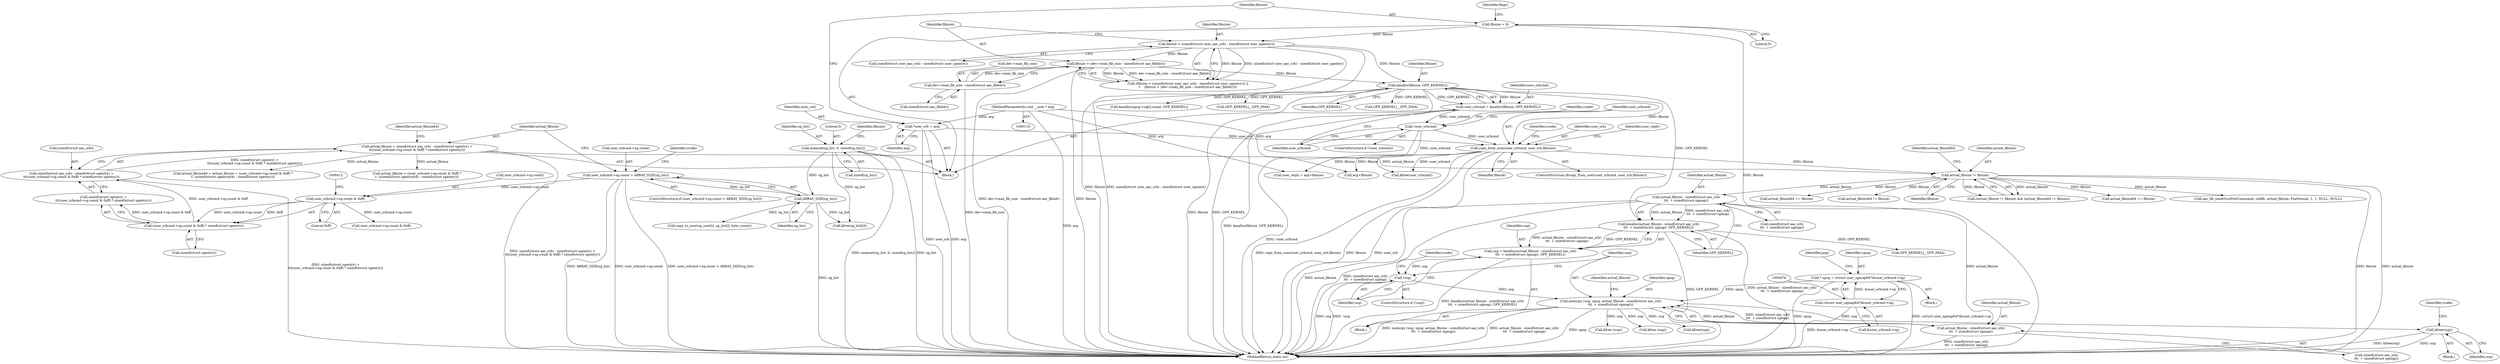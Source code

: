 digraph "0_linux_b4789b8e6be3151a955ade74872822f30e8cd914@API" {
"1000778" [label="(Call,kfree(usg))"];
"1000725" [label="(Call,memcpy (usg, upsg, actual_fibsize - sizeof(struct aac_srb)\n\t\t\t  + sizeof(struct sgmap)))"];
"1000717" [label="(Call,!usg)"];
"1000705" [label="(Call,usg = kmalloc(actual_fibsize - sizeof(struct aac_srb)\n\t\t\t  + sizeof(struct sgmap), GFP_KERNEL))"];
"1000707" [label="(Call,kmalloc(actual_fibsize - sizeof(struct aac_srb)\n\t\t\t  + sizeof(struct sgmap), GFP_KERNEL))"];
"1000708" [label="(Call,actual_fibsize - sizeof(struct aac_srb)\n\t\t\t  + sizeof(struct sgmap))"];
"1000432" [label="(Call,actual_fibsize != fibsize)"];
"1000395" [label="(Call,actual_fibsize = sizeof(struct aac_srb) - sizeof(struct sgentry) +\n\t\t((user_srbcmd->sg.count & 0xff) * sizeof(struct sgentry)))"];
"1000397" [label="(Call,sizeof(struct aac_srb) - sizeof(struct sgentry) +\n\t\t((user_srbcmd->sg.count & 0xff) * sizeof(struct sgentry)))"];
"1000403" [label="(Call,(user_srbcmd->sg.count & 0xff) * sizeof(struct sgentry))"];
"1000404" [label="(Call,user_srbcmd->sg.count & 0xff)"];
"1000381" [label="(Call,user_srbcmd->sg.count > ARRAY_SIZE(sg_list))"];
"1000387" [label="(Call,ARRAY_SIZE(sg_list))"];
"1000208" [label="(Call,memset(sg_list, 0, sizeof(sg_list)))"];
"1000267" [label="(Call,copy_from_user(user_srbcmd, user_srb,fibsize))"];
"1000258" [label="(Call,!user_srbcmd)"];
"1000252" [label="(Call,user_srbcmd = kmalloc(fibsize, GFP_KERNEL))"];
"1000254" [label="(Call,kmalloc(fibsize, GFP_KERNEL))"];
"1000238" [label="(Call,fibsize > (dev->max_fib_size - sizeof(struct aac_fibhdr)))"];
"1000231" [label="(Call,fibsize < (sizeof(struct user_aac_srb) - sizeof(struct user_sgentry)))"];
"1000136" [label="(Call,fibsize = 0)"];
"1000240" [label="(Call,dev->max_fib_size - sizeof(struct aac_fibhdr))"];
"1000130" [label="(Call,*user_srb = arg)"];
"1000117" [label="(MethodParameterIn,void __user * arg)"];
"1000473" [label="(Call,* upsg = (struct user_sgmap64*)&user_srbcmd->sg)"];
"1000475" [label="(Call,(struct user_sgmap64*)&user_srbcmd->sg)"];
"1000728" [label="(Call,actual_fibsize - sizeof(struct aac_srb)\n\t\t\t  + sizeof(struct sgmap))"];
"1000388" [label="(Identifier,sg_list)"];
"1000230" [label="(Call,(fibsize < (sizeof(struct user_aac_srb) - sizeof(struct user_sgentry))) ||\n\t    (fibsize > (dev->max_fib_size - sizeof(struct aac_fibhdr))))"];
"1000391" [label="(Identifier,rcode)"];
"1000131" [label="(Identifier,user_srb)"];
"1000232" [label="(Identifier,fibsize)"];
"1000256" [label="(Identifier,GFP_KERNEL)"];
"1000141" [label="(Identifier,flags)"];
"1000267" [label="(Call,copy_from_user(user_srbcmd, user_srb,fibsize))"];
"1000777" [label="(Block,)"];
"1000703" [label="(Block,)"];
"1000717" [label="(Call,!usg)"];
"1000396" [label="(Identifier,actual_fibsize)"];
"1000258" [label="(Call,!user_srbcmd)"];
"1000252" [label="(Call,user_srbcmd = kmalloc(fibsize, GFP_KERNEL))"];
"1000926" [label="(Call,kfree (usg))"];
"1000483" [label="(Identifier,psg)"];
"1000130" [label="(Call,*user_srb = arg)"];
"1000728" [label="(Call,actual_fibsize - sizeof(struct aac_srb)\n\t\t\t  + sizeof(struct sgmap))"];
"1000380" [label="(ControlStructure,if (user_srbcmd->sg.count > ARRAY_SIZE(sg_list)))"];
"1000209" [label="(Identifier,sg_list)"];
"1000395" [label="(Call,actual_fibsize = sizeof(struct aac_srb) - sizeof(struct sgentry) +\n\t\t((user_srbcmd->sg.count & 0xff) * sizeof(struct sgentry)))"];
"1000266" [label="(ControlStructure,if(copy_from_user(user_srbcmd, user_srb,fibsize)))"];
"1000241" [label="(Call,dev->max_fib_size)"];
"1000716" [label="(ControlStructure,if (!usg))"];
"1000708" [label="(Call,actual_fibsize - sizeof(struct aac_srb)\n\t\t\t  + sizeof(struct sgmap))"];
"1000553" [label="(Call,GFP_KERNEL|__GFP_DMA)"];
"1000137" [label="(Identifier,fibsize)"];
"1000231" [label="(Call,fibsize < (sizeof(struct user_aac_srb) - sizeof(struct user_sgentry)))"];
"1000239" [label="(Identifier,fibsize)"];
"1000473" [label="(Call,* upsg = (struct user_sgmap64*)&user_srbcmd->sg)"];
"1000270" [label="(Identifier,fibsize)"];
"1000411" [label="(Call,sizeof(struct sgentry))"];
"1000435" [label="(Call,actual_fibsize64 != fibsize)"];
"1001457" [label="(Call,kfree(user_srbcmd))"];
"1000255" [label="(Identifier,fibsize)"];
"1000726" [label="(Identifier,usg)"];
"1000706" [label="(Identifier,usg)"];
"1000434" [label="(Identifier,fibsize)"];
"1000418" [label="(Call,user_srbcmd->sg.count & 0xff)"];
"1000727" [label="(Identifier,upsg)"];
"1000436" [label="(Identifier,actual_fibsize64)"];
"1000397" [label="(Call,sizeof(struct aac_srb) - sizeof(struct sgentry) +\n\t\t((user_srbcmd->sg.count & 0xff) * sizeof(struct sgentry)))"];
"1000414" [label="(Identifier,actual_fibsize64)"];
"1000477" [label="(Call,&user_srbcmd->sg)"];
"1000278" [label="(Identifier,user_reply)"];
"1000269" [label="(Identifier,user_srb)"];
"1000240" [label="(Call,dev->max_fib_size - sizeof(struct aac_fibhdr))"];
"1000475" [label="(Call,(struct user_sgmap64*)&user_srbcmd->sg)"];
"1000707" [label="(Call,kmalloc(actual_fibsize - sizeof(struct aac_srb)\n\t\t\t  + sizeof(struct sgmap), GFP_KERNEL))"];
"1000718" [label="(Identifier,usg)"];
"1000433" [label="(Identifier,actual_fibsize)"];
"1000382" [label="(Call,user_srbcmd->sg.count)"];
"1001215" [label="(Call,kmalloc(upsg->sg[i].count, GFP_KERNEL))"];
"1000779" [label="(Identifier,usg)"];
"1001035" [label="(Call,GFP_KERNEL|__GFP_DMA)"];
"1000410" [label="(Literal,0xff)"];
"1000208" [label="(Call,memset(sg_list, 0, sizeof(sg_list)))"];
"1000725" [label="(Call,memcpy (usg, upsg, actual_fibsize - sizeof(struct aac_srb)\n\t\t\t  + sizeof(struct sgmap)))"];
"1000802" [label="(Call,kfree(usg))"];
"1000244" [label="(Call,sizeof(struct aac_fibhdr))"];
"1000233" [label="(Call,sizeof(struct user_aac_srb) - sizeof(struct user_sgentry))"];
"1000474" [label="(Identifier,upsg)"];
"1000431" [label="(Call,(actual_fibsize != fibsize) && (actual_fibsize64 != fibsize))"];
"1000277" [label="(Call,user_reply = arg+fibsize)"];
"1000710" [label="(Call,sizeof(struct aac_srb)\n\t\t\t  + sizeof(struct sgmap))"];
"1000405" [label="(Call,user_srbcmd->sg.count)"];
"1000709" [label="(Identifier,actual_fibsize)"];
"1000398" [label="(Call,sizeof(struct aac_srb))"];
"1000268" [label="(Identifier,user_srbcmd)"];
"1000238" [label="(Call,fibsize > (dev->max_fib_size - sizeof(struct aac_fibhdr)))"];
"1000262" [label="(Identifier,rcode)"];
"1000415" [label="(Call,actual_fibsize + (user_srbcmd->sg.count & 0xff) *\n\t  (sizeof(struct sgentry64) - sizeof(struct sgentry)))"];
"1000387" [label="(Call,ARRAY_SIZE(sg_list))"];
"1000795" [label="(Call,GFP_KERNEL|__GFP_DMA)"];
"1000381" [label="(Call,user_srbcmd->sg.count > ARRAY_SIZE(sg_list))"];
"1000132" [label="(Identifier,arg)"];
"1000259" [label="(Identifier,user_srbcmd)"];
"1000257" [label="(ControlStructure,if (!user_srbcmd))"];
"1000136" [label="(Call,fibsize = 0)"];
"1000210" [label="(Literal,0)"];
"1000273" [label="(Identifier,rcode)"];
"1000279" [label="(Call,arg+fibsize)"];
"1000491" [label="(Call,actual_fibsize64 == fibsize)"];
"1000471" [label="(Block,)"];
"1000118" [label="(Block,)"];
"1000778" [label="(Call,kfree(usg))"];
"1001424" [label="(Call,copy_to_user(sg_user[i], sg_list[i], byte_count))"];
"1000138" [label="(Literal,0)"];
"1000413" [label="(Call,actual_fibsize64 = actual_fibsize + (user_srbcmd->sg.count & 0xff) *\n\t  (sizeof(struct sgentry64) - sizeof(struct sgentry)))"];
"1001469" [label="(Call,kfree(sg_list[i]))"];
"1000403" [label="(Call,(user_srbcmd->sg.count & 0xff) * sizeof(struct sgentry))"];
"1001346" [label="(Call,aac_fib_send(ScsiPortCommand, srbfib, actual_fibsize, FsaNormal, 1, 1, NULL, NULL))"];
"1000216" [label="(Identifier,fibsize)"];
"1000851" [label="(Call,kfree (usg))"];
"1001485" [label="(MethodReturn,static int)"];
"1000253" [label="(Identifier,user_srbcmd)"];
"1000117" [label="(MethodParameterIn,void __user * arg)"];
"1000736" [label="(Identifier,actual_fibsize)"];
"1000400" [label="(Call,sizeof(struct sgentry) +\n\t\t((user_srbcmd->sg.count & 0xff) * sizeof(struct sgentry)))"];
"1000254" [label="(Call,kmalloc(fibsize, GFP_KERNEL))"];
"1000211" [label="(Call,sizeof(sg_list))"];
"1000705" [label="(Call,usg = kmalloc(actual_fibsize - sizeof(struct aac_srb)\n\t\t\t  + sizeof(struct sgmap), GFP_KERNEL))"];
"1000970" [label="(Call,actual_fibsize64 == fibsize)"];
"1000729" [label="(Identifier,actual_fibsize)"];
"1000730" [label="(Call,sizeof(struct aac_srb)\n\t\t\t  + sizeof(struct sgmap))"];
"1000781" [label="(Identifier,rcode)"];
"1000721" [label="(Identifier,rcode)"];
"1000715" [label="(Identifier,GFP_KERNEL)"];
"1000432" [label="(Call,actual_fibsize != fibsize)"];
"1000404" [label="(Call,user_srbcmd->sg.count & 0xff)"];
"1000778" -> "1000777"  [label="AST: "];
"1000778" -> "1000779"  [label="CFG: "];
"1000779" -> "1000778"  [label="AST: "];
"1000781" -> "1000778"  [label="CFG: "];
"1000778" -> "1001485"  [label="DDG: kfree(usg)"];
"1000778" -> "1001485"  [label="DDG: usg"];
"1000725" -> "1000778"  [label="DDG: usg"];
"1000725" -> "1000703"  [label="AST: "];
"1000725" -> "1000728"  [label="CFG: "];
"1000726" -> "1000725"  [label="AST: "];
"1000727" -> "1000725"  [label="AST: "];
"1000728" -> "1000725"  [label="AST: "];
"1000736" -> "1000725"  [label="CFG: "];
"1000725" -> "1001485"  [label="DDG: upsg"];
"1000725" -> "1001485"  [label="DDG: memcpy (usg, upsg, actual_fibsize - sizeof(struct aac_srb)\n\t\t\t  + sizeof(struct sgmap))"];
"1000725" -> "1001485"  [label="DDG: actual_fibsize - sizeof(struct aac_srb)\n\t\t\t  + sizeof(struct sgmap)"];
"1000717" -> "1000725"  [label="DDG: usg"];
"1000473" -> "1000725"  [label="DDG: upsg"];
"1000728" -> "1000725"  [label="DDG: actual_fibsize"];
"1000728" -> "1000725"  [label="DDG: sizeof(struct aac_srb)\n\t\t\t  + sizeof(struct sgmap)"];
"1000725" -> "1000802"  [label="DDG: usg"];
"1000725" -> "1000851"  [label="DDG: usg"];
"1000725" -> "1000926"  [label="DDG: usg"];
"1000717" -> "1000716"  [label="AST: "];
"1000717" -> "1000718"  [label="CFG: "];
"1000718" -> "1000717"  [label="AST: "];
"1000721" -> "1000717"  [label="CFG: "];
"1000726" -> "1000717"  [label="CFG: "];
"1000717" -> "1001485"  [label="DDG: !usg"];
"1000717" -> "1001485"  [label="DDG: usg"];
"1000705" -> "1000717"  [label="DDG: usg"];
"1000705" -> "1000703"  [label="AST: "];
"1000705" -> "1000707"  [label="CFG: "];
"1000706" -> "1000705"  [label="AST: "];
"1000707" -> "1000705"  [label="AST: "];
"1000718" -> "1000705"  [label="CFG: "];
"1000705" -> "1001485"  [label="DDG: kmalloc(actual_fibsize - sizeof(struct aac_srb)\n\t\t\t  + sizeof(struct sgmap), GFP_KERNEL)"];
"1000707" -> "1000705"  [label="DDG: actual_fibsize - sizeof(struct aac_srb)\n\t\t\t  + sizeof(struct sgmap)"];
"1000707" -> "1000705"  [label="DDG: GFP_KERNEL"];
"1000707" -> "1000715"  [label="CFG: "];
"1000708" -> "1000707"  [label="AST: "];
"1000715" -> "1000707"  [label="AST: "];
"1000707" -> "1001485"  [label="DDG: GFP_KERNEL"];
"1000707" -> "1001485"  [label="DDG: actual_fibsize - sizeof(struct aac_srb)\n\t\t\t  + sizeof(struct sgmap)"];
"1000708" -> "1000707"  [label="DDG: actual_fibsize"];
"1000708" -> "1000707"  [label="DDG: sizeof(struct aac_srb)\n\t\t\t  + sizeof(struct sgmap)"];
"1000254" -> "1000707"  [label="DDG: GFP_KERNEL"];
"1000707" -> "1000795"  [label="DDG: GFP_KERNEL"];
"1000708" -> "1000710"  [label="CFG: "];
"1000709" -> "1000708"  [label="AST: "];
"1000710" -> "1000708"  [label="AST: "];
"1000715" -> "1000708"  [label="CFG: "];
"1000708" -> "1001485"  [label="DDG: actual_fibsize"];
"1000708" -> "1001485"  [label="DDG: sizeof(struct aac_srb)\n\t\t\t  + sizeof(struct sgmap)"];
"1000432" -> "1000708"  [label="DDG: actual_fibsize"];
"1000708" -> "1000728"  [label="DDG: actual_fibsize"];
"1000432" -> "1000431"  [label="AST: "];
"1000432" -> "1000434"  [label="CFG: "];
"1000433" -> "1000432"  [label="AST: "];
"1000434" -> "1000432"  [label="AST: "];
"1000436" -> "1000432"  [label="CFG: "];
"1000431" -> "1000432"  [label="CFG: "];
"1000432" -> "1001485"  [label="DDG: fibsize"];
"1000432" -> "1001485"  [label="DDG: actual_fibsize"];
"1000432" -> "1000431"  [label="DDG: actual_fibsize"];
"1000432" -> "1000431"  [label="DDG: fibsize"];
"1000395" -> "1000432"  [label="DDG: actual_fibsize"];
"1000267" -> "1000432"  [label="DDG: fibsize"];
"1000432" -> "1000435"  [label="DDG: fibsize"];
"1000432" -> "1000491"  [label="DDG: fibsize"];
"1000432" -> "1000970"  [label="DDG: fibsize"];
"1000432" -> "1001346"  [label="DDG: actual_fibsize"];
"1000395" -> "1000118"  [label="AST: "];
"1000395" -> "1000397"  [label="CFG: "];
"1000396" -> "1000395"  [label="AST: "];
"1000397" -> "1000395"  [label="AST: "];
"1000414" -> "1000395"  [label="CFG: "];
"1000395" -> "1001485"  [label="DDG: sizeof(struct aac_srb) - sizeof(struct sgentry) +\n\t\t((user_srbcmd->sg.count & 0xff) * sizeof(struct sgentry))"];
"1000397" -> "1000395"  [label="DDG: sizeof(struct sgentry) +\n\t\t((user_srbcmd->sg.count & 0xff) * sizeof(struct sgentry))"];
"1000395" -> "1000413"  [label="DDG: actual_fibsize"];
"1000395" -> "1000415"  [label="DDG: actual_fibsize"];
"1000397" -> "1000400"  [label="CFG: "];
"1000398" -> "1000397"  [label="AST: "];
"1000400" -> "1000397"  [label="AST: "];
"1000397" -> "1001485"  [label="DDG: sizeof(struct sgentry) +\n\t\t((user_srbcmd->sg.count & 0xff) * sizeof(struct sgentry))"];
"1000403" -> "1000397"  [label="DDG: user_srbcmd->sg.count & 0xff"];
"1000403" -> "1000400"  [label="AST: "];
"1000403" -> "1000411"  [label="CFG: "];
"1000404" -> "1000403"  [label="AST: "];
"1000411" -> "1000403"  [label="AST: "];
"1000400" -> "1000403"  [label="CFG: "];
"1000403" -> "1000400"  [label="DDG: user_srbcmd->sg.count & 0xff"];
"1000404" -> "1000403"  [label="DDG: user_srbcmd->sg.count"];
"1000404" -> "1000403"  [label="DDG: 0xff"];
"1000404" -> "1000410"  [label="CFG: "];
"1000405" -> "1000404"  [label="AST: "];
"1000410" -> "1000404"  [label="AST: "];
"1000412" -> "1000404"  [label="CFG: "];
"1000381" -> "1000404"  [label="DDG: user_srbcmd->sg.count"];
"1000404" -> "1000418"  [label="DDG: user_srbcmd->sg.count"];
"1000381" -> "1000380"  [label="AST: "];
"1000381" -> "1000387"  [label="CFG: "];
"1000382" -> "1000381"  [label="AST: "];
"1000387" -> "1000381"  [label="AST: "];
"1000391" -> "1000381"  [label="CFG: "];
"1000396" -> "1000381"  [label="CFG: "];
"1000381" -> "1001485"  [label="DDG: ARRAY_SIZE(sg_list)"];
"1000381" -> "1001485"  [label="DDG: user_srbcmd->sg.count"];
"1000381" -> "1001485"  [label="DDG: user_srbcmd->sg.count > ARRAY_SIZE(sg_list)"];
"1000387" -> "1000381"  [label="DDG: sg_list"];
"1000387" -> "1000388"  [label="CFG: "];
"1000388" -> "1000387"  [label="AST: "];
"1000387" -> "1001485"  [label="DDG: sg_list"];
"1000208" -> "1000387"  [label="DDG: sg_list"];
"1000387" -> "1001424"  [label="DDG: sg_list"];
"1000387" -> "1001469"  [label="DDG: sg_list"];
"1000208" -> "1000118"  [label="AST: "];
"1000208" -> "1000211"  [label="CFG: "];
"1000209" -> "1000208"  [label="AST: "];
"1000210" -> "1000208"  [label="AST: "];
"1000211" -> "1000208"  [label="AST: "];
"1000216" -> "1000208"  [label="CFG: "];
"1000208" -> "1001485"  [label="DDG: sg_list"];
"1000208" -> "1001485"  [label="DDG: memset(sg_list, 0, sizeof(sg_list))"];
"1000208" -> "1001469"  [label="DDG: sg_list"];
"1000267" -> "1000266"  [label="AST: "];
"1000267" -> "1000270"  [label="CFG: "];
"1000268" -> "1000267"  [label="AST: "];
"1000269" -> "1000267"  [label="AST: "];
"1000270" -> "1000267"  [label="AST: "];
"1000273" -> "1000267"  [label="CFG: "];
"1000278" -> "1000267"  [label="CFG: "];
"1000267" -> "1001485"  [label="DDG: user_srb"];
"1000267" -> "1001485"  [label="DDG: copy_from_user(user_srbcmd, user_srb,fibsize)"];
"1000267" -> "1001485"  [label="DDG: fibsize"];
"1000258" -> "1000267"  [label="DDG: user_srbcmd"];
"1000130" -> "1000267"  [label="DDG: user_srb"];
"1000254" -> "1000267"  [label="DDG: fibsize"];
"1000267" -> "1000277"  [label="DDG: fibsize"];
"1000267" -> "1000279"  [label="DDG: fibsize"];
"1000267" -> "1001457"  [label="DDG: user_srbcmd"];
"1000258" -> "1000257"  [label="AST: "];
"1000258" -> "1000259"  [label="CFG: "];
"1000259" -> "1000258"  [label="AST: "];
"1000262" -> "1000258"  [label="CFG: "];
"1000268" -> "1000258"  [label="CFG: "];
"1000258" -> "1001485"  [label="DDG: !user_srbcmd"];
"1000252" -> "1000258"  [label="DDG: user_srbcmd"];
"1000258" -> "1001457"  [label="DDG: user_srbcmd"];
"1000252" -> "1000118"  [label="AST: "];
"1000252" -> "1000254"  [label="CFG: "];
"1000253" -> "1000252"  [label="AST: "];
"1000254" -> "1000252"  [label="AST: "];
"1000259" -> "1000252"  [label="CFG: "];
"1000252" -> "1001485"  [label="DDG: kmalloc(fibsize, GFP_KERNEL)"];
"1000254" -> "1000252"  [label="DDG: fibsize"];
"1000254" -> "1000252"  [label="DDG: GFP_KERNEL"];
"1000254" -> "1000256"  [label="CFG: "];
"1000255" -> "1000254"  [label="AST: "];
"1000256" -> "1000254"  [label="AST: "];
"1000254" -> "1001485"  [label="DDG: fibsize"];
"1000254" -> "1001485"  [label="DDG: GFP_KERNEL"];
"1000238" -> "1000254"  [label="DDG: fibsize"];
"1000231" -> "1000254"  [label="DDG: fibsize"];
"1000254" -> "1000553"  [label="DDG: GFP_KERNEL"];
"1000254" -> "1001035"  [label="DDG: GFP_KERNEL"];
"1000254" -> "1001215"  [label="DDG: GFP_KERNEL"];
"1000238" -> "1000230"  [label="AST: "];
"1000238" -> "1000240"  [label="CFG: "];
"1000239" -> "1000238"  [label="AST: "];
"1000240" -> "1000238"  [label="AST: "];
"1000230" -> "1000238"  [label="CFG: "];
"1000238" -> "1001485"  [label="DDG: fibsize"];
"1000238" -> "1001485"  [label="DDG: dev->max_fib_size - sizeof(struct aac_fibhdr)"];
"1000238" -> "1000230"  [label="DDG: fibsize"];
"1000238" -> "1000230"  [label="DDG: dev->max_fib_size - sizeof(struct aac_fibhdr)"];
"1000231" -> "1000238"  [label="DDG: fibsize"];
"1000240" -> "1000238"  [label="DDG: dev->max_fib_size"];
"1000231" -> "1000230"  [label="AST: "];
"1000231" -> "1000233"  [label="CFG: "];
"1000232" -> "1000231"  [label="AST: "];
"1000233" -> "1000231"  [label="AST: "];
"1000239" -> "1000231"  [label="CFG: "];
"1000230" -> "1000231"  [label="CFG: "];
"1000231" -> "1001485"  [label="DDG: sizeof(struct user_aac_srb) - sizeof(struct user_sgentry)"];
"1000231" -> "1001485"  [label="DDG: fibsize"];
"1000231" -> "1000230"  [label="DDG: fibsize"];
"1000231" -> "1000230"  [label="DDG: sizeof(struct user_aac_srb) - sizeof(struct user_sgentry)"];
"1000136" -> "1000231"  [label="DDG: fibsize"];
"1000136" -> "1000118"  [label="AST: "];
"1000136" -> "1000138"  [label="CFG: "];
"1000137" -> "1000136"  [label="AST: "];
"1000138" -> "1000136"  [label="AST: "];
"1000141" -> "1000136"  [label="CFG: "];
"1000136" -> "1001485"  [label="DDG: fibsize"];
"1000240" -> "1000244"  [label="CFG: "];
"1000241" -> "1000240"  [label="AST: "];
"1000244" -> "1000240"  [label="AST: "];
"1000240" -> "1001485"  [label="DDG: dev->max_fib_size"];
"1000130" -> "1000118"  [label="AST: "];
"1000130" -> "1000132"  [label="CFG: "];
"1000131" -> "1000130"  [label="AST: "];
"1000132" -> "1000130"  [label="AST: "];
"1000137" -> "1000130"  [label="CFG: "];
"1000130" -> "1001485"  [label="DDG: arg"];
"1000130" -> "1001485"  [label="DDG: user_srb"];
"1000117" -> "1000130"  [label="DDG: arg"];
"1000117" -> "1000115"  [label="AST: "];
"1000117" -> "1001485"  [label="DDG: arg"];
"1000117" -> "1000277"  [label="DDG: arg"];
"1000117" -> "1000279"  [label="DDG: arg"];
"1000473" -> "1000471"  [label="AST: "];
"1000473" -> "1000475"  [label="CFG: "];
"1000474" -> "1000473"  [label="AST: "];
"1000475" -> "1000473"  [label="AST: "];
"1000483" -> "1000473"  [label="CFG: "];
"1000473" -> "1001485"  [label="DDG: upsg"];
"1000473" -> "1001485"  [label="DDG: (struct user_sgmap64*)&user_srbcmd->sg"];
"1000475" -> "1000473"  [label="DDG: &user_srbcmd->sg"];
"1000475" -> "1000477"  [label="CFG: "];
"1000476" -> "1000475"  [label="AST: "];
"1000477" -> "1000475"  [label="AST: "];
"1000475" -> "1001485"  [label="DDG: &user_srbcmd->sg"];
"1000728" -> "1000730"  [label="CFG: "];
"1000729" -> "1000728"  [label="AST: "];
"1000730" -> "1000728"  [label="AST: "];
"1000728" -> "1001485"  [label="DDG: sizeof(struct aac_srb)\n\t\t\t  + sizeof(struct sgmap)"];
}
